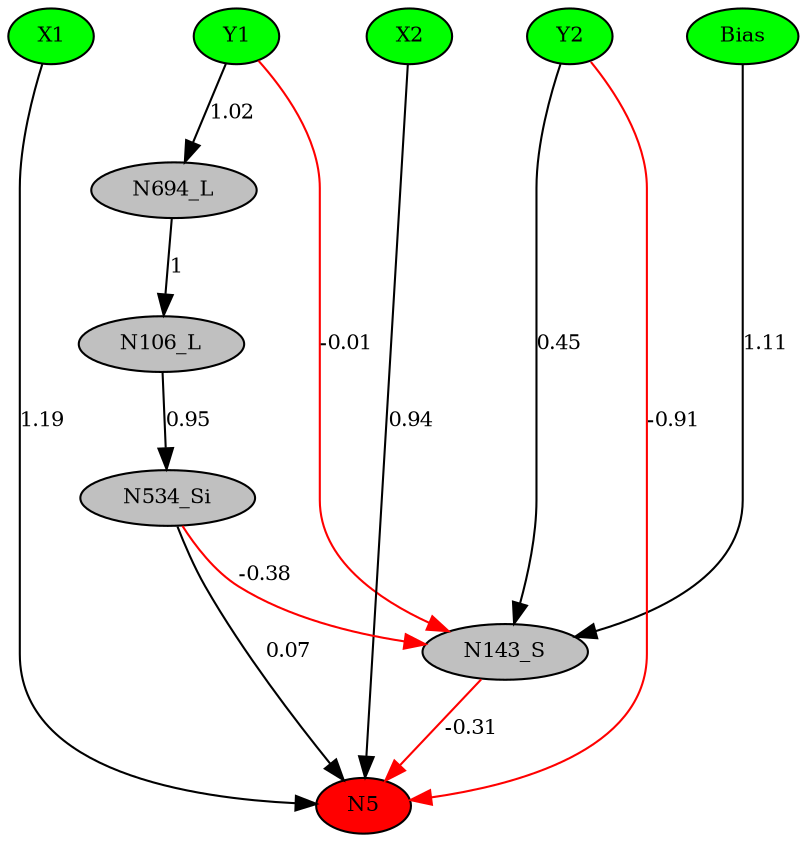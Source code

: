 digraph g { 
N0 [shape=ellipse, label=Bias,fontsize=10,height=0.1,width=0.1,style=filled,fillcolor=green]
N1[shape=ellipse label=X1,fontsize=10,height=0.1,width=0.1,style=filled,fillcolor=green]
N2[shape=ellipse label=Y1,fontsize=10,height=0.1,width=0.1,style=filled,fillcolor=green]
N3[shape=ellipse label=X2,fontsize=10,height=0.1,width=0.1,style=filled,fillcolor=green]
N4[shape=ellipse label=Y2,fontsize=10,height=0.1,width=0.1,style=filled,fillcolor=green]
N5[shape=ellipse,fontsize = 10, height = 0.1, width = 0.1, style = filled, fillcolor = red]
N106[shape=ellipse, label=N106_L,fontsize=10,height=0.1,width=0.1,style=filled,fillcolor=gray]
N143[shape=ellipse, label=N143_S,fontsize=10,height=0.1,width=0.1,style=filled,fillcolor=gray]
N534[shape=ellipse, label=N534_Si,fontsize=10,height=0.1,width=0.1,style=filled,fillcolor=gray]
N694[shape=ellipse, label=N694_L,fontsize=10,height=0.1,width=0.1,style=filled,fillcolor=gray]
N1 -> N5 [color=black] [ label=1.19,fontsize=10]
N3 -> N5 [color=black] [ label=0.94,fontsize=10]
N4 -> N5 [color=red] [arrowType=inv][ label=-0.91,fontsize=10]
N0 -> N143 [color=black] [ label=1.11,fontsize=10]
N143 -> N5 [color=red] [arrowType=inv][ label=-0.31,fontsize=10]
N2 -> N143 [color=red] [arrowType=inv][ label=-0.01,fontsize=10]
N4 -> N143 [color=black] [ label=0.45,fontsize=10]
N106 -> N534 [color=black] [ label=0.95,fontsize=10]
N534 -> N5 [color=black] [ label=0.07,fontsize=10]
N534 -> N143 [color=red] [arrowType=inv][ label=-0.38,fontsize=10]
N2 -> N694 [color=black] [ label=1.02,fontsize=10]
N694 -> N106 [color=black] [ label=1,fontsize=10]
 { rank=same; 
N5
 } 
 { rank=same; 
N1 ->N2 ->N3 ->N4 ->N0 [style=invis]
 } 
}
